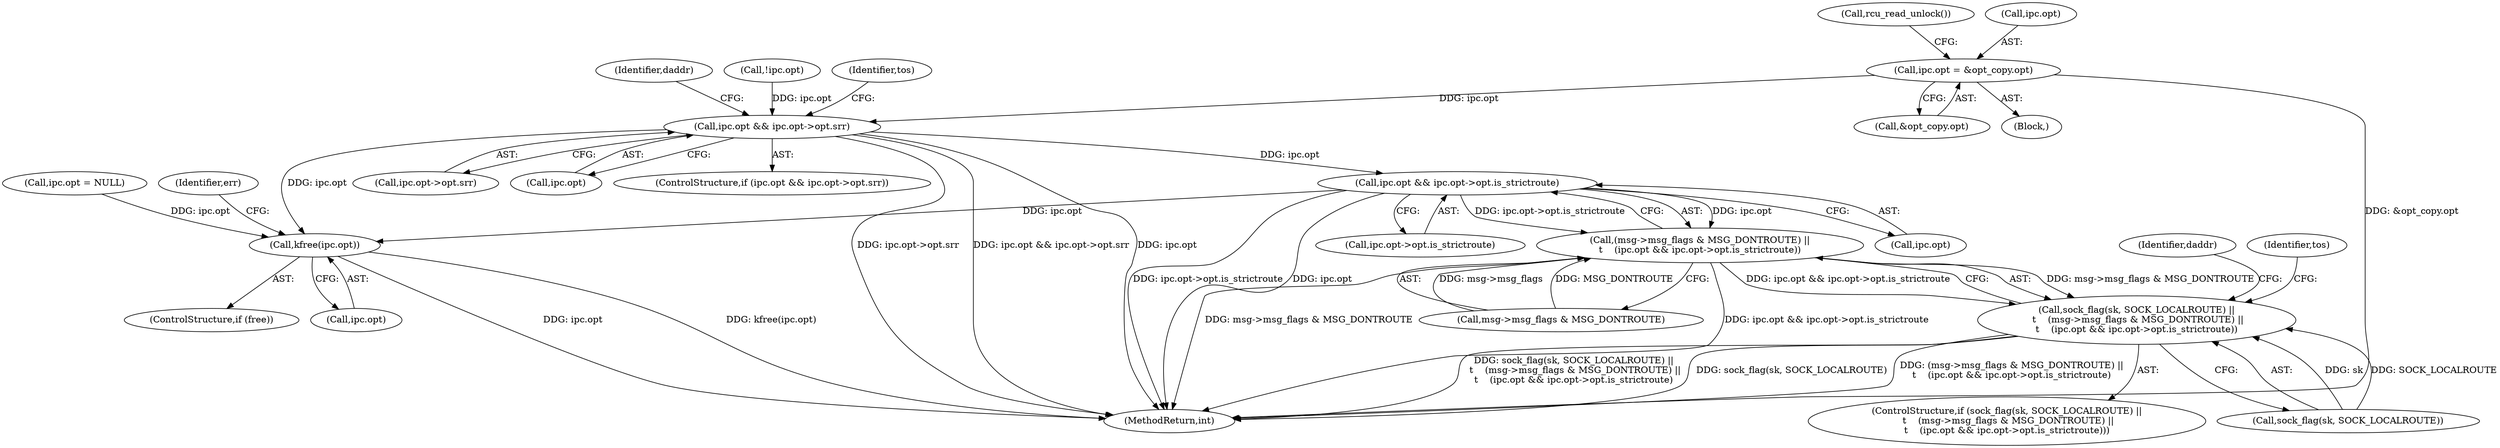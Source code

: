 digraph "0_linux_f6d8bd051c391c1c0458a30b2a7abcd939329259_32@API" {
"1000401" [label="(Call,ipc.opt = &opt_copy.opt)"];
"1000423" [label="(Call,ipc.opt && ipc.opt->opt.srr)"];
"1000470" [label="(Call,ipc.opt && ipc.opt->opt.is_strictroute)"];
"1000464" [label="(Call,(msg->msg_flags & MSG_DONTROUTE) ||\n\t    (ipc.opt && ipc.opt->opt.is_strictroute))"];
"1000460" [label="(Call,sock_flag(sk, SOCK_LOCALROUTE) ||\n \t    (msg->msg_flags & MSG_DONTROUTE) ||\n\t    (ipc.opt && ipc.opt->opt.is_strictroute))"];
"1000799" [label="(Call,kfree(ipc.opt))"];
"1000387" [label="(Block,)"];
"1000437" [label="(Identifier,daddr)"];
"1000464" [label="(Call,(msg->msg_flags & MSG_DONTROUTE) ||\n\t    (ipc.opt && ipc.opt->opt.is_strictroute))"];
"1000427" [label="(Call,ipc.opt->opt.srr)"];
"1000490" [label="(Identifier,daddr)"];
"1000401" [label="(Call,ipc.opt = &opt_copy.opt)"];
"1000186" [label="(Call,ipc.opt = NULL)"];
"1000799" [label="(Call,kfree(ipc.opt))"];
"1000424" [label="(Call,ipc.opt)"];
"1000422" [label="(ControlStructure,if (ipc.opt && ipc.opt->opt.srr))"];
"1000372" [label="(Call,!ipc.opt)"];
"1000483" [label="(Identifier,tos)"];
"1000471" [label="(Call,ipc.opt)"];
"1000474" [label="(Call,ipc.opt->opt.is_strictroute)"];
"1000465" [label="(Call,msg->msg_flags & MSG_DONTROUTE)"];
"1000409" [label="(Call,rcu_read_unlock())"];
"1000460" [label="(Call,sock_flag(sk, SOCK_LOCALROUTE) ||\n \t    (msg->msg_flags & MSG_DONTROUTE) ||\n\t    (ipc.opt && ipc.opt->opt.is_strictroute))"];
"1000402" [label="(Call,ipc.opt)"];
"1000461" [label="(Call,sock_flag(sk, SOCK_LOCALROUTE))"];
"1000805" [label="(Identifier,err)"];
"1000470" [label="(Call,ipc.opt && ipc.opt->opt.is_strictroute)"];
"1000423" [label="(Call,ipc.opt && ipc.opt->opt.srr)"];
"1000850" [label="(MethodReturn,int)"];
"1000454" [label="(Identifier,tos)"];
"1000800" [label="(Call,ipc.opt)"];
"1000459" [label="(ControlStructure,if (sock_flag(sk, SOCK_LOCALROUTE) ||\n \t    (msg->msg_flags & MSG_DONTROUTE) ||\n\t    (ipc.opt && ipc.opt->opt.is_strictroute)))"];
"1000405" [label="(Call,&opt_copy.opt)"];
"1000797" [label="(ControlStructure,if (free))"];
"1000401" -> "1000387"  [label="AST: "];
"1000401" -> "1000405"  [label="CFG: "];
"1000402" -> "1000401"  [label="AST: "];
"1000405" -> "1000401"  [label="AST: "];
"1000409" -> "1000401"  [label="CFG: "];
"1000401" -> "1000850"  [label="DDG: &opt_copy.opt"];
"1000401" -> "1000423"  [label="DDG: ipc.opt"];
"1000423" -> "1000422"  [label="AST: "];
"1000423" -> "1000424"  [label="CFG: "];
"1000423" -> "1000427"  [label="CFG: "];
"1000424" -> "1000423"  [label="AST: "];
"1000427" -> "1000423"  [label="AST: "];
"1000437" -> "1000423"  [label="CFG: "];
"1000454" -> "1000423"  [label="CFG: "];
"1000423" -> "1000850"  [label="DDG: ipc.opt->opt.srr"];
"1000423" -> "1000850"  [label="DDG: ipc.opt && ipc.opt->opt.srr"];
"1000423" -> "1000850"  [label="DDG: ipc.opt"];
"1000372" -> "1000423"  [label="DDG: ipc.opt"];
"1000423" -> "1000470"  [label="DDG: ipc.opt"];
"1000423" -> "1000799"  [label="DDG: ipc.opt"];
"1000470" -> "1000464"  [label="AST: "];
"1000470" -> "1000471"  [label="CFG: "];
"1000470" -> "1000474"  [label="CFG: "];
"1000471" -> "1000470"  [label="AST: "];
"1000474" -> "1000470"  [label="AST: "];
"1000464" -> "1000470"  [label="CFG: "];
"1000470" -> "1000850"  [label="DDG: ipc.opt->opt.is_strictroute"];
"1000470" -> "1000850"  [label="DDG: ipc.opt"];
"1000470" -> "1000464"  [label="DDG: ipc.opt"];
"1000470" -> "1000464"  [label="DDG: ipc.opt->opt.is_strictroute"];
"1000470" -> "1000799"  [label="DDG: ipc.opt"];
"1000464" -> "1000460"  [label="AST: "];
"1000464" -> "1000465"  [label="CFG: "];
"1000465" -> "1000464"  [label="AST: "];
"1000460" -> "1000464"  [label="CFG: "];
"1000464" -> "1000850"  [label="DDG: msg->msg_flags & MSG_DONTROUTE"];
"1000464" -> "1000850"  [label="DDG: ipc.opt && ipc.opt->opt.is_strictroute"];
"1000464" -> "1000460"  [label="DDG: msg->msg_flags & MSG_DONTROUTE"];
"1000464" -> "1000460"  [label="DDG: ipc.opt && ipc.opt->opt.is_strictroute"];
"1000465" -> "1000464"  [label="DDG: msg->msg_flags"];
"1000465" -> "1000464"  [label="DDG: MSG_DONTROUTE"];
"1000460" -> "1000459"  [label="AST: "];
"1000460" -> "1000461"  [label="CFG: "];
"1000461" -> "1000460"  [label="AST: "];
"1000483" -> "1000460"  [label="CFG: "];
"1000490" -> "1000460"  [label="CFG: "];
"1000460" -> "1000850"  [label="DDG: sock_flag(sk, SOCK_LOCALROUTE) ||\n \t    (msg->msg_flags & MSG_DONTROUTE) ||\n\t    (ipc.opt && ipc.opt->opt.is_strictroute)"];
"1000460" -> "1000850"  [label="DDG: sock_flag(sk, SOCK_LOCALROUTE)"];
"1000460" -> "1000850"  [label="DDG: (msg->msg_flags & MSG_DONTROUTE) ||\n\t    (ipc.opt && ipc.opt->opt.is_strictroute)"];
"1000461" -> "1000460"  [label="DDG: sk"];
"1000461" -> "1000460"  [label="DDG: SOCK_LOCALROUTE"];
"1000799" -> "1000797"  [label="AST: "];
"1000799" -> "1000800"  [label="CFG: "];
"1000800" -> "1000799"  [label="AST: "];
"1000805" -> "1000799"  [label="CFG: "];
"1000799" -> "1000850"  [label="DDG: ipc.opt"];
"1000799" -> "1000850"  [label="DDG: kfree(ipc.opt)"];
"1000186" -> "1000799"  [label="DDG: ipc.opt"];
}
